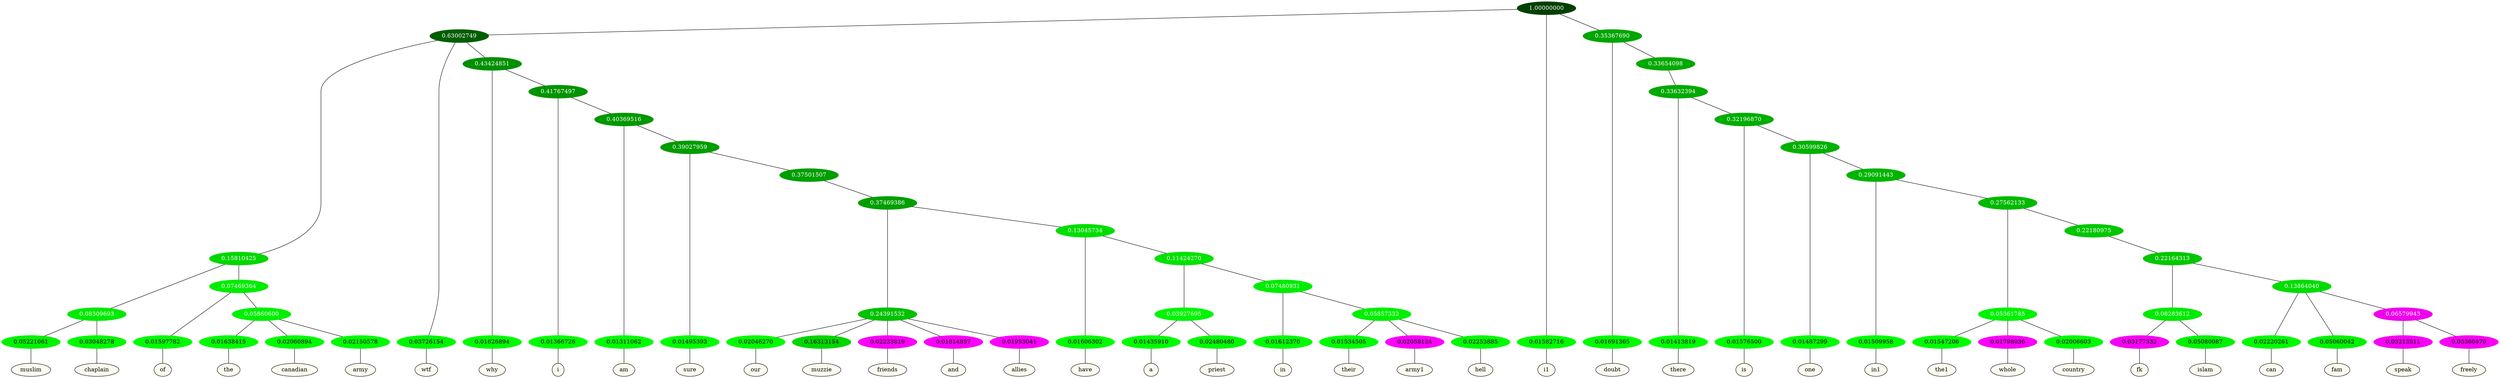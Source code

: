 graph {
	node [format=png height=0.15 nodesep=0.001 ordering=out overlap=prism overlap_scaling=0.01 ranksep=0.001 ratio=0.2 style=filled width=0.15]
	{
		rank=same
		a_w_14 [label=muslim color=black fillcolor=floralwhite style="filled,solid"]
		a_w_15 [label=chaplain color=black fillcolor=floralwhite style="filled,solid"]
		a_w_16 [label=of color=black fillcolor=floralwhite style="filled,solid"]
		a_w_22 [label=the color=black fillcolor=floralwhite style="filled,solid"]
		a_w_23 [label=canadian color=black fillcolor=floralwhite style="filled,solid"]
		a_w_24 [label=army color=black fillcolor=floralwhite style="filled,solid"]
		a_w_5 [label=wtf color=black fillcolor=floralwhite style="filled,solid"]
		a_w_11 [label=why color=black fillcolor=floralwhite style="filled,solid"]
		a_w_18 [label=i color=black fillcolor=floralwhite style="filled,solid"]
		a_w_25 [label=am color=black fillcolor=floralwhite style="filled,solid"]
		a_w_29 [label=sure color=black fillcolor=floralwhite style="filled,solid"]
		a_w_40 [label=our color=black fillcolor=floralwhite style="filled,solid"]
		a_w_41 [label=muzzie color=black fillcolor=floralwhite style="filled,solid"]
		a_w_42 [label=friends color=black fillcolor=floralwhite style="filled,solid"]
		a_w_43 [label=and color=black fillcolor=floralwhite style="filled,solid"]
		a_w_44 [label=allies color=black fillcolor=floralwhite style="filled,solid"]
		a_w_45 [label=have color=black fillcolor=floralwhite style="filled,solid"]
		a_w_55 [label=a color=black fillcolor=floralwhite style="filled,solid"]
		a_w_56 [label=priest color=black fillcolor=floralwhite style="filled,solid"]
		a_w_57 [label=in color=black fillcolor=floralwhite style="filled,solid"]
		a_w_64 [label=their color=black fillcolor=floralwhite style="filled,solid"]
		a_w_65 [label=army1 color=black fillcolor=floralwhite style="filled,solid"]
		a_w_66 [label=hell color=black fillcolor=floralwhite style="filled,solid"]
		a_w_2 [label=i1 color=black fillcolor=floralwhite style="filled,solid"]
		a_w_7 [label=doubt color=black fillcolor=floralwhite style="filled,solid"]
		a_w_20 [label=there color=black fillcolor=floralwhite style="filled,solid"]
		a_w_27 [label=is color=black fillcolor=floralwhite style="filled,solid"]
		a_w_31 [label=one color=black fillcolor=floralwhite style="filled,solid"]
		a_w_34 [label=in1 color=black fillcolor=floralwhite style="filled,solid"]
		a_w_47 [label=the1 color=black fillcolor=floralwhite style="filled,solid"]
		a_w_48 [label=whole color=black fillcolor=floralwhite style="filled,solid"]
		a_w_49 [label=country color=black fillcolor=floralwhite style="filled,solid"]
		a_w_59 [label=fk color=black fillcolor=floralwhite style="filled,solid"]
		a_w_60 [label=islam color=black fillcolor=floralwhite style="filled,solid"]
		a_w_61 [label=can color=black fillcolor=floralwhite style="filled,solid"]
		a_w_62 [label=fam color=black fillcolor=floralwhite style="filled,solid"]
		a_w_67 [label=speak color=black fillcolor=floralwhite style="filled,solid"]
		a_w_68 [label=freely color=black fillcolor=floralwhite style="filled,solid"]
	}
	a_n_14 -- a_w_14
	a_n_15 -- a_w_15
	a_n_16 -- a_w_16
	a_n_22 -- a_w_22
	a_n_23 -- a_w_23
	a_n_24 -- a_w_24
	a_n_5 -- a_w_5
	a_n_11 -- a_w_11
	a_n_18 -- a_w_18
	a_n_25 -- a_w_25
	a_n_29 -- a_w_29
	a_n_40 -- a_w_40
	a_n_41 -- a_w_41
	a_n_42 -- a_w_42
	a_n_43 -- a_w_43
	a_n_44 -- a_w_44
	a_n_45 -- a_w_45
	a_n_55 -- a_w_55
	a_n_56 -- a_w_56
	a_n_57 -- a_w_57
	a_n_64 -- a_w_64
	a_n_65 -- a_w_65
	a_n_66 -- a_w_66
	a_n_2 -- a_w_2
	a_n_7 -- a_w_7
	a_n_20 -- a_w_20
	a_n_27 -- a_w_27
	a_n_31 -- a_w_31
	a_n_34 -- a_w_34
	a_n_47 -- a_w_47
	a_n_48 -- a_w_48
	a_n_49 -- a_w_49
	a_n_59 -- a_w_59
	a_n_60 -- a_w_60
	a_n_61 -- a_w_61
	a_n_62 -- a_w_62
	a_n_67 -- a_w_67
	a_n_68 -- a_w_68
	{
		rank=same
		a_n_14 [label=0.05221061 color="0.334 1.000 0.948" fontcolor=black]
		a_n_15 [label=0.03048278 color="0.334 1.000 0.970" fontcolor=black]
		a_n_16 [label=0.01597782 color="0.334 1.000 0.984" fontcolor=black]
		a_n_22 [label=0.01638415 color="0.334 1.000 0.984" fontcolor=black]
		a_n_23 [label=0.02060894 color="0.334 1.000 0.979" fontcolor=black]
		a_n_24 [label=0.02150578 color="0.334 1.000 0.978" fontcolor=black]
		a_n_5 [label=0.03726154 color="0.334 1.000 0.963" fontcolor=black]
		a_n_11 [label=0.01626894 color="0.334 1.000 0.984" fontcolor=black]
		a_n_18 [label=0.01366726 color="0.334 1.000 0.986" fontcolor=black]
		a_n_25 [label=0.01311062 color="0.334 1.000 0.987" fontcolor=black]
		a_n_29 [label=0.01495393 color="0.334 1.000 0.985" fontcolor=black]
		a_n_40 [label=0.02046270 color="0.334 1.000 0.980" fontcolor=black]
		a_n_41 [label=0.16313154 color="0.334 1.000 0.837" fontcolor=black]
		a_n_42 [label=0.02233819 color="0.835 1.000 0.978" fontcolor=black]
		a_n_43 [label=0.01814937 color="0.835 1.000 0.982" fontcolor=black]
		a_n_44 [label=0.01953041 color="0.835 1.000 0.980" fontcolor=black]
		a_n_45 [label=0.01606302 color="0.334 1.000 0.984" fontcolor=black]
		a_n_55 [label=0.01435910 color="0.334 1.000 0.986" fontcolor=black]
		a_n_56 [label=0.02480480 color="0.334 1.000 0.975" fontcolor=black]
		a_n_57 [label=0.01612370 color="0.334 1.000 0.984" fontcolor=black]
		a_n_64 [label=0.01534505 color="0.334 1.000 0.985" fontcolor=black]
		a_n_65 [label=0.02058124 color="0.835 1.000 0.979" fontcolor=black]
		a_n_66 [label=0.02253885 color="0.334 1.000 0.977" fontcolor=black]
		a_n_2 [label=0.01582716 color="0.334 1.000 0.984" fontcolor=black]
		a_n_7 [label=0.01691365 color="0.334 1.000 0.983" fontcolor=black]
		a_n_20 [label=0.01413819 color="0.334 1.000 0.986" fontcolor=black]
		a_n_27 [label=0.01576500 color="0.334 1.000 0.984" fontcolor=black]
		a_n_31 [label=0.01487299 color="0.334 1.000 0.985" fontcolor=black]
		a_n_34 [label=0.01509958 color="0.334 1.000 0.985" fontcolor=black]
		a_n_47 [label=0.01547206 color="0.334 1.000 0.985" fontcolor=black]
		a_n_48 [label=0.01798036 color="0.835 1.000 0.982" fontcolor=black]
		a_n_49 [label=0.02006603 color="0.334 1.000 0.980" fontcolor=black]
		a_n_59 [label=0.03177332 color="0.835 1.000 0.968" fontcolor=black]
		a_n_60 [label=0.05080087 color="0.334 1.000 0.949" fontcolor=black]
		a_n_61 [label=0.02220261 color="0.334 1.000 0.978" fontcolor=black]
		a_n_62 [label=0.05060042 color="0.334 1.000 0.949" fontcolor=black]
		a_n_67 [label=0.03213511 color="0.835 1.000 0.968" fontcolor=black]
		a_n_68 [label=0.03360470 color="0.835 1.000 0.966" fontcolor=black]
	}
	a_n_0 [label=1.00000000 color="0.334 1.000 0.250" fontcolor=grey99]
	a_n_1 [label=0.63002749 color="0.334 1.000 0.370" fontcolor=grey99]
	a_n_0 -- a_n_1
	a_n_0 -- a_n_2
	a_n_3 [label=0.35367690 color="0.334 1.000 0.646" fontcolor=grey99]
	a_n_0 -- a_n_3
	a_n_4 [label=0.15810425 color="0.334 1.000 0.842" fontcolor=grey99]
	a_n_1 -- a_n_4
	a_n_1 -- a_n_5
	a_n_6 [label=0.43424851 color="0.334 1.000 0.566" fontcolor=grey99]
	a_n_1 -- a_n_6
	a_n_3 -- a_n_7
	a_n_8 [label=0.33654098 color="0.334 1.000 0.663" fontcolor=grey99]
	a_n_3 -- a_n_8
	a_n_9 [label=0.08309693 color="0.334 1.000 0.917" fontcolor=grey99]
	a_n_4 -- a_n_9
	a_n_10 [label=0.07469364 color="0.334 1.000 0.925" fontcolor=grey99]
	a_n_4 -- a_n_10
	a_n_6 -- a_n_11
	a_n_12 [label=0.41767497 color="0.334 1.000 0.582" fontcolor=grey99]
	a_n_6 -- a_n_12
	a_n_13 [label=0.33632394 color="0.334 1.000 0.664" fontcolor=grey99]
	a_n_8 -- a_n_13
	a_n_9 -- a_n_14
	a_n_9 -- a_n_15
	a_n_10 -- a_n_16
	a_n_17 [label=0.05860600 color="0.334 1.000 0.941" fontcolor=grey99]
	a_n_10 -- a_n_17
	a_n_12 -- a_n_18
	a_n_19 [label=0.40369516 color="0.334 1.000 0.596" fontcolor=grey99]
	a_n_12 -- a_n_19
	a_n_13 -- a_n_20
	a_n_21 [label=0.32196870 color="0.334 1.000 0.678" fontcolor=grey99]
	a_n_13 -- a_n_21
	a_n_17 -- a_n_22
	a_n_17 -- a_n_23
	a_n_17 -- a_n_24
	a_n_19 -- a_n_25
	a_n_26 [label=0.39027959 color="0.334 1.000 0.610" fontcolor=grey99]
	a_n_19 -- a_n_26
	a_n_21 -- a_n_27
	a_n_28 [label=0.30599826 color="0.334 1.000 0.694" fontcolor=grey99]
	a_n_21 -- a_n_28
	a_n_26 -- a_n_29
	a_n_30 [label=0.37501507 color="0.334 1.000 0.625" fontcolor=grey99]
	a_n_26 -- a_n_30
	a_n_28 -- a_n_31
	a_n_32 [label=0.29091443 color="0.334 1.000 0.709" fontcolor=grey99]
	a_n_28 -- a_n_32
	a_n_33 [label=0.37469386 color="0.334 1.000 0.625" fontcolor=grey99]
	a_n_30 -- a_n_33
	a_n_32 -- a_n_34
	a_n_35 [label=0.27562133 color="0.334 1.000 0.724" fontcolor=grey99]
	a_n_32 -- a_n_35
	a_n_36 [label=0.24391532 color="0.334 1.000 0.756" fontcolor=grey99]
	a_n_33 -- a_n_36
	a_n_37 [label=0.13045734 color="0.334 1.000 0.870" fontcolor=grey99]
	a_n_33 -- a_n_37
	a_n_38 [label=0.05361785 color="0.334 1.000 0.946" fontcolor=grey99]
	a_n_35 -- a_n_38
	a_n_39 [label=0.22180975 color="0.334 1.000 0.778" fontcolor=grey99]
	a_n_35 -- a_n_39
	a_n_36 -- a_n_40
	a_n_36 -- a_n_41
	a_n_36 -- a_n_42
	a_n_36 -- a_n_43
	a_n_36 -- a_n_44
	a_n_37 -- a_n_45
	a_n_46 [label=0.11424270 color="0.334 1.000 0.886" fontcolor=grey99]
	a_n_37 -- a_n_46
	a_n_38 -- a_n_47
	a_n_38 -- a_n_48
	a_n_38 -- a_n_49
	a_n_50 [label=0.22164313 color="0.334 1.000 0.778" fontcolor=grey99]
	a_n_39 -- a_n_50
	a_n_51 [label=0.03927695 color="0.334 1.000 0.961" fontcolor=grey99]
	a_n_46 -- a_n_51
	a_n_52 [label=0.07480931 color="0.334 1.000 0.925" fontcolor=grey99]
	a_n_46 -- a_n_52
	a_n_53 [label=0.08283612 color="0.334 1.000 0.917" fontcolor=grey99]
	a_n_50 -- a_n_53
	a_n_54 [label=0.13864040 color="0.334 1.000 0.861" fontcolor=grey99]
	a_n_50 -- a_n_54
	a_n_51 -- a_n_55
	a_n_51 -- a_n_56
	a_n_52 -- a_n_57
	a_n_58 [label=0.05857332 color="0.334 1.000 0.941" fontcolor=grey99]
	a_n_52 -- a_n_58
	a_n_53 -- a_n_59
	a_n_53 -- a_n_60
	a_n_54 -- a_n_61
	a_n_54 -- a_n_62
	a_n_63 [label=0.06579943 color="0.835 1.000 0.934" fontcolor=grey99]
	a_n_54 -- a_n_63
	a_n_58 -- a_n_64
	a_n_58 -- a_n_65
	a_n_58 -- a_n_66
	a_n_63 -- a_n_67
	a_n_63 -- a_n_68
}
